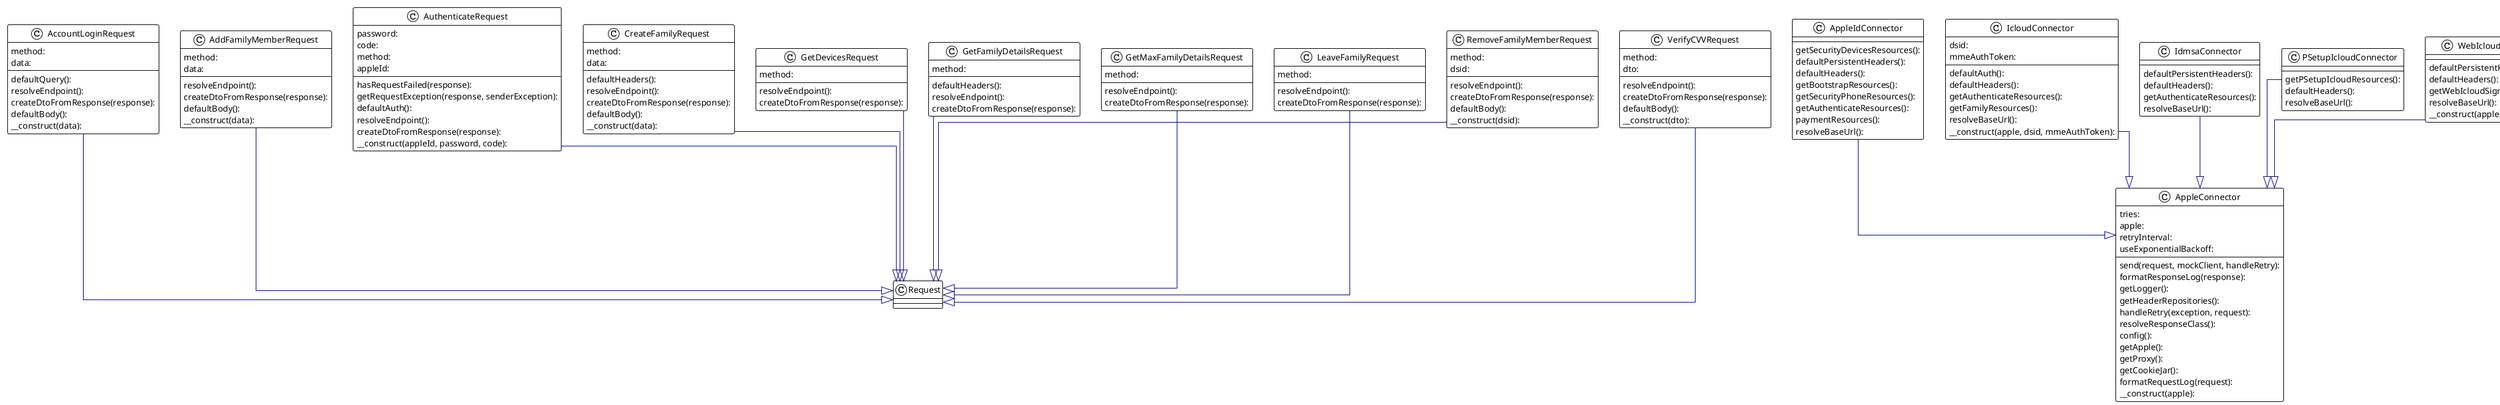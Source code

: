 @startuml

!theme plain
top to bottom direction
skinparam linetype ortho

class AccountLoginRequest {
   method: 
   data: 
   defaultQuery(): 
   resolveEndpoint(): 
   createDtoFromResponse(response): 
   defaultBody(): 
   __construct(data): 
}
class AddFamilyMemberRequest {
   method: 
   data: 
   resolveEndpoint(): 
   createDtoFromResponse(response): 
   defaultBody(): 
   __construct(data): 
}
class AppleConnector {
   tries: 
   apple: 
   retryInterval: 
   useExponentialBackoff: 
   send(request, mockClient, handleRetry): 
   formatResponseLog(response): 
   getLogger(): 
   getHeaderRepositories(): 
   handleRetry(exception, request): 
   resolveResponseClass(): 
   config(): 
   getApple(): 
   getProxy(): 
   getCookieJar(): 
   formatRequestLog(request): 
   __construct(apple): 
}
class AppleIdConnector {
   getSecurityDevicesResources(): 
   defaultPersistentHeaders(): 
   defaultHeaders(): 
   getBootstrapResources(): 
   getSecurityPhoneResources(): 
   getAuthenticateResources(): 
   paymentResources(): 
   resolveBaseUrl(): 
}
class AuthenticateRequest {
   password: 
   code: 
   method: 
   appleId: 
   hasRequestFailed(response): 
   getRequestException(response, senderException): 
   defaultAuth(): 
   resolveEndpoint(): 
   createDtoFromResponse(response): 
   __construct(appleId, password, code): 
}
class AuthenticateResources {
   authenticate(appleId, password, authCode): 
   loginDelegatesRequest(appleId, password, authCode, clientId, protocolVersion): 
}
class AuthenticateResources {
   authenticatePassword(password): 
   token(): 
}
class BaseResource {
   connector: 
   getConnector(): 
   __construct(connector): 
}
class BootstrapResources {
   bootstrap(): 
}
class CreateFamilyRequest {
   method: 
   data: 
   defaultHeaders(): 
   resolveEndpoint(): 
   createDtoFromResponse(response): 
   defaultBody(): 
   __construct(data): 
}
class FamilyResources {
   createFamilyRequest(createFamilyRequestData): 
   leaveFamilyRequest(): 
   addFamilyMemberRequest(data): 
   getITunesAccountPaymentInfoRequest(organizerDSID, userAction, sendSMS): 
   getMaxFamilyDetailsRequest(): 
   getFamilyDetailsRequest(): 
   removeFamilyMemberRequest(dsid): 
   verifyCVVRequest(data): 
}
class GetDevicesRequest {
   method: 
   resolveEndpoint(): 
   createDtoFromResponse(response): 
}
class GetFamilyDetailsRequest {
   method: 
   defaultHeaders(): 
   resolveEndpoint(): 
   createDtoFromResponse(response): 
}
class GetMaxFamilyDetailsRequest {
   method: 
   resolveEndpoint(): 
   createDtoFromResponse(response): 
}
class IcloudConnector {
   dsid: 
   mmeAuthToken: 
   defaultAuth(): 
   defaultHeaders(): 
   getAuthenticateResources(): 
   getFamilyResources(): 
   resolveBaseUrl(): 
   __construct(apple, dsid, mmeAuthToken): 
}
class IdmsaConnector {
   defaultPersistentHeaders(): 
   defaultHeaders(): 
   getAuthenticateResources(): 
   resolveBaseUrl(): 
}
class LeaveFamilyRequest {
   method: 
   resolveEndpoint(): 
   createDtoFromResponse(response): 
}
class PSetupIcloudConnector {
   getPSetupIcloudResources(): 
   defaultHeaders(): 
   resolveBaseUrl(): 
}
class PSetupIcloudResources {
   accountLogin(data): 
   getDevices(): 
}
class PaymentResources {
   payments(): 
   addPayment(data): 
}
class RemoveFamilyMemberRequest {
   method: 
   dsid: 
   resolveEndpoint(): 
   createDtoFromResponse(response): 
   defaultBody(): 
   __construct(dsid): 
}
class Request
class SecurityDevicesResources {
   devices(): 
   deviceDetail(deviceId): 
}
class SecurityPhoneResources {
   securityVerifyPhoneSecurityCode(id, phoneNumber, countryCode, countryDialCode, code): 
   securityVerifyPhone(countryCode, phoneNumber, countryDialCode, nonFTEU): 
}
class VerifyCVVRequest {
   method: 
   dto: 
   resolveEndpoint(): 
   createDtoFromResponse(response): 
   defaultBody(): 
   __construct(dto): 
}
class WebIcloudConnector {
   defaultPersistentHeaders(): 
   defaultHeaders(): 
   getWebIcloudSignInResource(): 
   resolveBaseUrl(): 
   __construct(apple): 
}

AccountLoginRequest         -[#000082,plain]-^  Request                    
AddFamilyMemberRequest      -[#000082,plain]-^  Request                    
AppleIdConnector            -[#000082,plain]-^  AppleConnector             
AuthenticateRequest         -[#000082,plain]-^  Request                    
AuthenticateResources       -[#000082,plain]-^  BaseResource               
AuthenticateResources       -[#000082,plain]-^  BaseResource               
BootstrapResources          -[#000082,plain]-^  BaseResource               
CreateFamilyRequest         -[#000082,plain]-^  Request                    
FamilyResources             -[#000082,plain]-^  BaseResource               
GetDevicesRequest           -[#000082,plain]-^  Request                    
GetFamilyDetailsRequest     -[#000082,plain]-^  Request                    
GetMaxFamilyDetailsRequest  -[#000082,plain]-^  Request                    
IcloudConnector             -[#000082,plain]-^  AppleConnector             
IdmsaConnector              -[#000082,plain]-^  AppleConnector             
LeaveFamilyRequest          -[#000082,plain]-^  Request                    
PSetupIcloudConnector       -[#000082,plain]-^  AppleConnector             
PSetupIcloudResources       -[#000082,plain]-^  BaseResource               
PaymentResources            -[#000082,plain]-^  BaseResource               
RemoveFamilyMemberRequest   -[#000082,plain]-^  Request                    
SecurityDevicesResources    -[#000082,plain]-^  BaseResource               
SecurityPhoneResources      -[#000082,plain]-^  BaseResource               
VerifyCVVRequest            -[#000082,plain]-^  Request                    
WebIcloudConnector          -[#000082,plain]-^  AppleConnector             
@enduml
